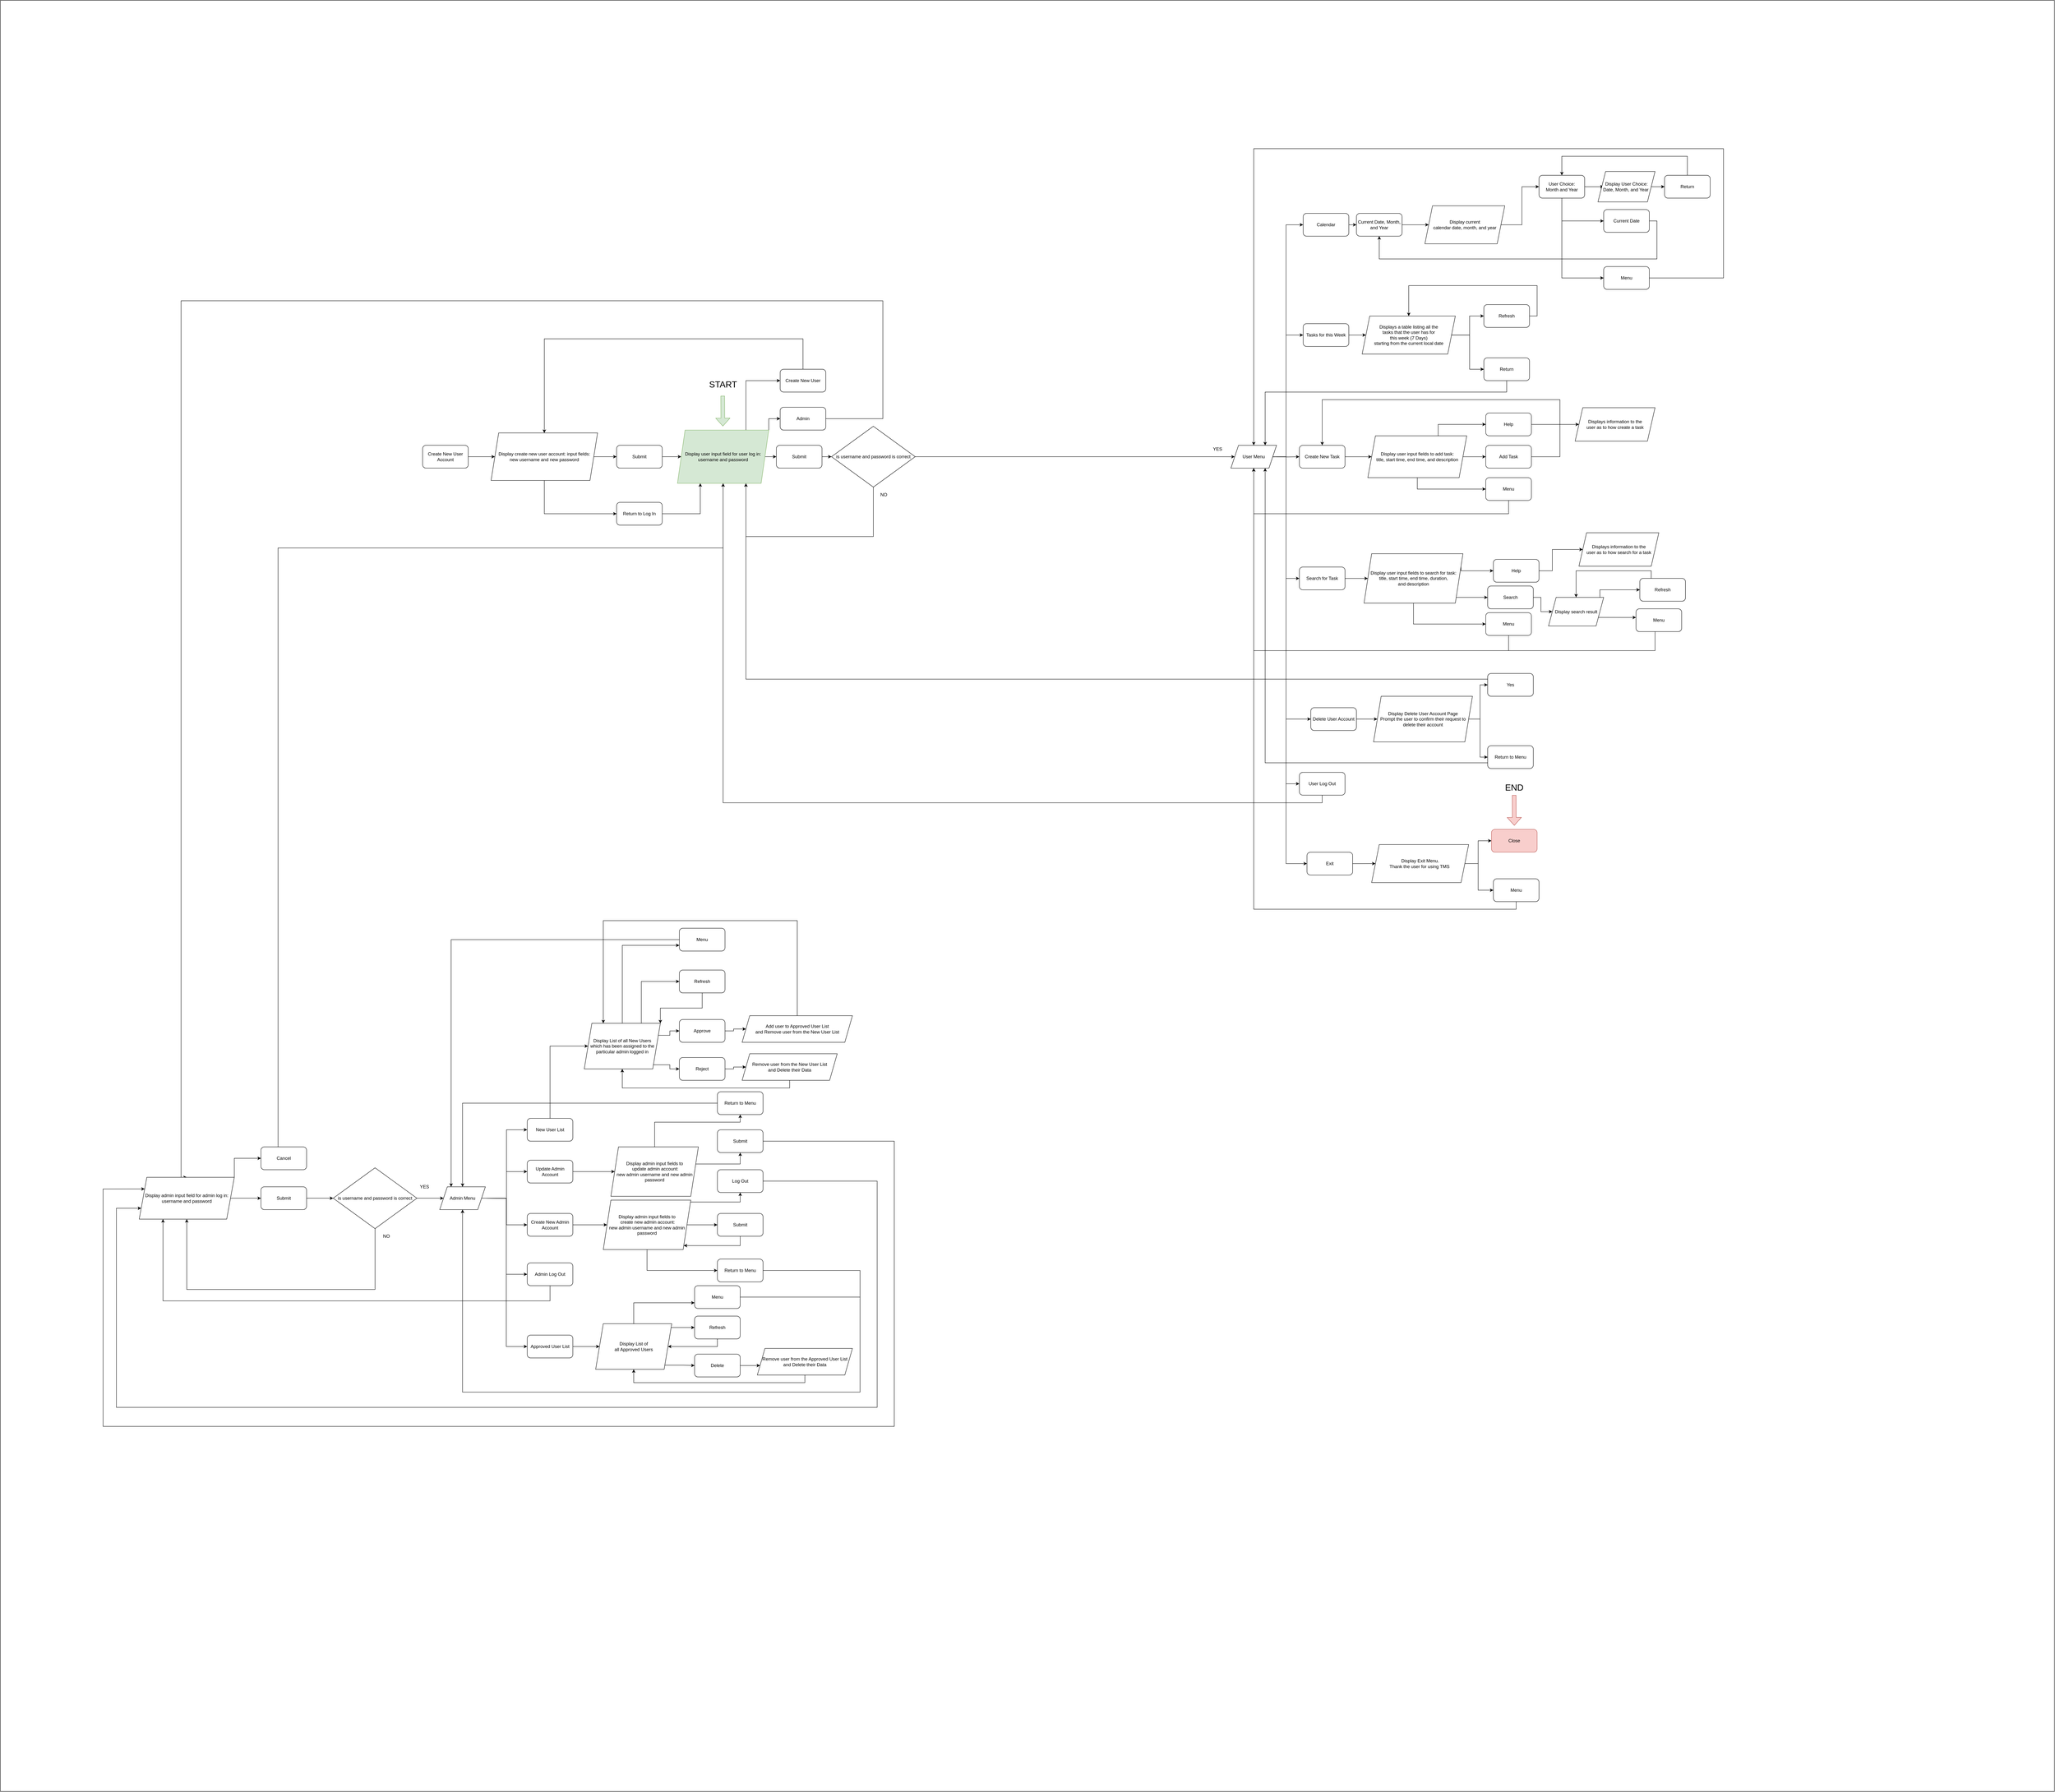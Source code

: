 <mxfile version="13.6.2" type="device"><diagram id="QsQGHVr_7G70lOO7QPI4" name="Page-1"><mxGraphModel dx="6592" dy="4938" grid="1" gridSize="10" guides="1" tooltips="1" connect="1" arrows="1" fold="1" page="1" pageScale="1" pageWidth="850" pageHeight="1100" background="none" math="0" shadow="0"><root><mxCell id="0"/><mxCell id="1" parent="0"/><mxCell id="2-L6vJno8rgSNrEPmIep-71" value="" style="rounded=0;whiteSpace=wrap;html=1;" vertex="1" parent="1"><mxGeometry x="110" y="150" width="5400" height="4710" as="geometry"/></mxCell><mxCell id="wiICCPQjhNL4BqlgVZfj-79" style="edgeStyle=orthogonalEdgeStyle;rounded=0;orthogonalLoop=1;jettySize=auto;html=1;exitX=1;exitY=0.5;exitDx=0;exitDy=0;entryX=0;entryY=0.5;entryDx=0;entryDy=0;" parent="1" source="wiICCPQjhNL4BqlgVZfj-1" target="wiICCPQjhNL4BqlgVZfj-78" edge="1"><mxGeometry relative="1" as="geometry"/></mxCell><mxCell id="wiICCPQjhNL4BqlgVZfj-1" value="Create New User Account" style="rounded=1;whiteSpace=wrap;html=1;" parent="1" vertex="1"><mxGeometry x="1220" y="1320" width="120" height="60" as="geometry"/></mxCell><mxCell id="wiICCPQjhNL4BqlgVZfj-155" style="edgeStyle=orthogonalEdgeStyle;rounded=0;orthogonalLoop=1;jettySize=auto;html=1;exitX=0.5;exitY=0;exitDx=0;exitDy=0;entryX=0;entryY=0.5;entryDx=0;entryDy=0;" parent="1" source="wiICCPQjhNL4BqlgVZfj-4" target="wiICCPQjhNL4BqlgVZfj-154" edge="1"><mxGeometry relative="1" as="geometry"><Array as="points"><mxPoint x="1555" y="2900"/></Array></mxGeometry></mxCell><mxCell id="wiICCPQjhNL4BqlgVZfj-4" value="New User List" style="rounded=1;whiteSpace=wrap;html=1;" parent="1" vertex="1"><mxGeometry x="1495" y="3090" width="120" height="60" as="geometry"/></mxCell><mxCell id="wiICCPQjhNL4BqlgVZfj-26" style="edgeStyle=orthogonalEdgeStyle;rounded=0;orthogonalLoop=1;jettySize=auto;html=1;exitX=1;exitY=0.5;exitDx=0;exitDy=0;entryX=0;entryY=0.5;entryDx=0;entryDy=0;" parent="1" target="wiICCPQjhNL4BqlgVZfj-11" edge="1"><mxGeometry relative="1" as="geometry"><Array as="points"><mxPoint x="3490" y="1350"/><mxPoint x="3490" y="740"/></Array><mxPoint x="3465" y="1350.07" as="sourcePoint"/></mxGeometry></mxCell><mxCell id="wiICCPQjhNL4BqlgVZfj-52" style="edgeStyle=orthogonalEdgeStyle;rounded=0;orthogonalLoop=1;jettySize=auto;html=1;exitX=1;exitY=0.5;exitDx=0;exitDy=0;entryX=0;entryY=0.5;entryDx=0;entryDy=0;" parent="1" target="wiICCPQjhNL4BqlgVZfj-12" edge="1"><mxGeometry relative="1" as="geometry"><mxPoint x="3465" y="1350.07" as="sourcePoint"/></mxGeometry></mxCell><mxCell id="wiICCPQjhNL4BqlgVZfj-53" style="edgeStyle=orthogonalEdgeStyle;rounded=0;orthogonalLoop=1;jettySize=auto;html=1;exitX=1;exitY=0.5;exitDx=0;exitDy=0;entryX=0;entryY=0.5;entryDx=0;entryDy=0;" parent="1" target="wiICCPQjhNL4BqlgVZfj-14" edge="1"><mxGeometry relative="1" as="geometry"><mxPoint x="3465" y="1350.07" as="sourcePoint"/><Array as="points"><mxPoint x="3490" y="1350"/><mxPoint x="3490" y="1670"/></Array></mxGeometry></mxCell><mxCell id="wiICCPQjhNL4BqlgVZfj-54" style="edgeStyle=orthogonalEdgeStyle;rounded=0;orthogonalLoop=1;jettySize=auto;html=1;exitX=1;exitY=0.5;exitDx=0;exitDy=0;entryX=0;entryY=0.5;entryDx=0;entryDy=0;" parent="1" source="XdbYCdes_MSzuVhUVRw3-1" target="wiICCPQjhNL4BqlgVZfj-15" edge="1"><mxGeometry relative="1" as="geometry"><mxPoint x="3465" y="1350.07" as="sourcePoint"/><Array as="points"><mxPoint x="3490" y="1350"/><mxPoint x="3490" y="2210"/></Array></mxGeometry></mxCell><mxCell id="wiICCPQjhNL4BqlgVZfj-32" value="" style="edgeStyle=orthogonalEdgeStyle;rounded=0;orthogonalLoop=1;jettySize=auto;html=1;" parent="1" source="wiICCPQjhNL4BqlgVZfj-11" target="wiICCPQjhNL4BqlgVZfj-24" edge="1"><mxGeometry relative="1" as="geometry"/></mxCell><mxCell id="wiICCPQjhNL4BqlgVZfj-11" value="Calendar" style="rounded=1;whiteSpace=wrap;html=1;" parent="1" vertex="1"><mxGeometry x="3535" y="710.07" width="120" height="60" as="geometry"/></mxCell><mxCell id="wiICCPQjhNL4BqlgVZfj-56" style="edgeStyle=orthogonalEdgeStyle;rounded=0;orthogonalLoop=1;jettySize=auto;html=1;exitX=1;exitY=0.5;exitDx=0;exitDy=0;entryX=0;entryY=0.5;entryDx=0;entryDy=0;" parent="1" source="wiICCPQjhNL4BqlgVZfj-12" target="wiICCPQjhNL4BqlgVZfj-55" edge="1"><mxGeometry relative="1" as="geometry"/></mxCell><mxCell id="wiICCPQjhNL4BqlgVZfj-12" value="Create New Task" style="rounded=1;whiteSpace=wrap;html=1;" parent="1" vertex="1"><mxGeometry x="3525" y="1320.07" width="120" height="60" as="geometry"/></mxCell><mxCell id="wiICCPQjhNL4BqlgVZfj-64" value="" style="edgeStyle=orthogonalEdgeStyle;rounded=0;orthogonalLoop=1;jettySize=auto;html=1;" parent="1" source="wiICCPQjhNL4BqlgVZfj-14" target="wiICCPQjhNL4BqlgVZfj-63" edge="1"><mxGeometry relative="1" as="geometry"/></mxCell><mxCell id="wiICCPQjhNL4BqlgVZfj-14" value="Search for Task" style="rounded=1;whiteSpace=wrap;html=1;" parent="1" vertex="1"><mxGeometry x="3525" y="1640.07" width="120" height="60" as="geometry"/></mxCell><mxCell id="wiICCPQjhNL4BqlgVZfj-30" style="edgeStyle=orthogonalEdgeStyle;rounded=0;orthogonalLoop=1;jettySize=auto;html=1;exitX=0.5;exitY=1;exitDx=0;exitDy=0;entryX=0.5;entryY=1;entryDx=0;entryDy=0;" parent="1" source="wiICCPQjhNL4BqlgVZfj-15" target="wiICCPQjhNL4BqlgVZfj-80" edge="1"><mxGeometry relative="1" as="geometry"/></mxCell><mxCell id="wiICCPQjhNL4BqlgVZfj-15" value="User Log Out" style="rounded=1;whiteSpace=wrap;html=1;" parent="1" vertex="1"><mxGeometry x="3525" y="2180.07" width="120" height="60" as="geometry"/></mxCell><mxCell id="wiICCPQjhNL4BqlgVZfj-47" value="" style="edgeStyle=orthogonalEdgeStyle;rounded=0;orthogonalLoop=1;jettySize=auto;html=1;" parent="1" source="wiICCPQjhNL4BqlgVZfj-24" target="wiICCPQjhNL4BqlgVZfj-46" edge="1"><mxGeometry relative="1" as="geometry"/></mxCell><mxCell id="wiICCPQjhNL4BqlgVZfj-24" value="Current Date, Month, and Year" style="rounded=1;whiteSpace=wrap;html=1;" parent="1" vertex="1"><mxGeometry x="3675" y="710.07" width="120" height="60" as="geometry"/></mxCell><mxCell id="wiICCPQjhNL4BqlgVZfj-34" value="" style="edgeStyle=orthogonalEdgeStyle;rounded=0;orthogonalLoop=1;jettySize=auto;html=1;" parent="1" source="wiICCPQjhNL4BqlgVZfj-31" edge="1"><mxGeometry relative="1" as="geometry"><mxPoint x="4325" y="640.02" as="targetPoint"/></mxGeometry></mxCell><mxCell id="wiICCPQjhNL4BqlgVZfj-36" style="edgeStyle=orthogonalEdgeStyle;rounded=0;orthogonalLoop=1;jettySize=auto;html=1;exitX=0.5;exitY=1;exitDx=0;exitDy=0;entryX=0;entryY=0.5;entryDx=0;entryDy=0;" parent="1" source="wiICCPQjhNL4BqlgVZfj-31" target="wiICCPQjhNL4BqlgVZfj-35" edge="1"><mxGeometry relative="1" as="geometry"/></mxCell><mxCell id="wiICCPQjhNL4BqlgVZfj-39" style="edgeStyle=orthogonalEdgeStyle;rounded=0;orthogonalLoop=1;jettySize=auto;html=1;exitX=0.5;exitY=1;exitDx=0;exitDy=0;entryX=0;entryY=0.5;entryDx=0;entryDy=0;" parent="1" source="wiICCPQjhNL4BqlgVZfj-31" target="wiICCPQjhNL4BqlgVZfj-37" edge="1"><mxGeometry relative="1" as="geometry"/></mxCell><mxCell id="wiICCPQjhNL4BqlgVZfj-31" value="User Choice:&lt;br&gt;Month and Year" style="rounded=1;whiteSpace=wrap;html=1;" parent="1" vertex="1"><mxGeometry x="4155" y="610.02" width="120" height="60" as="geometry"/></mxCell><mxCell id="wiICCPQjhNL4BqlgVZfj-45" style="edgeStyle=orthogonalEdgeStyle;rounded=0;orthogonalLoop=1;jettySize=auto;html=1;exitX=1;exitY=0.5;exitDx=0;exitDy=0;entryX=0.5;entryY=1;entryDx=0;entryDy=0;" parent="1" source="wiICCPQjhNL4BqlgVZfj-35" target="wiICCPQjhNL4BqlgVZfj-24" edge="1"><mxGeometry relative="1" as="geometry"><mxPoint x="4445" y="830.07" as="targetPoint"/><Array as="points"><mxPoint x="4465" y="730.07"/><mxPoint x="4465" y="830.07"/><mxPoint x="3735" y="830.07"/></Array></mxGeometry></mxCell><mxCell id="wiICCPQjhNL4BqlgVZfj-35" value="Current Date" style="rounded=1;whiteSpace=wrap;html=1;" parent="1" vertex="1"><mxGeometry x="4325" y="700.02" width="120" height="60" as="geometry"/></mxCell><mxCell id="wiICCPQjhNL4BqlgVZfj-38" style="edgeStyle=orthogonalEdgeStyle;rounded=0;orthogonalLoop=1;jettySize=auto;html=1;exitX=1;exitY=0.5;exitDx=0;exitDy=0;entryX=0.5;entryY=0;entryDx=0;entryDy=0;" parent="1" source="wiICCPQjhNL4BqlgVZfj-37" target="XdbYCdes_MSzuVhUVRw3-1" edge="1"><mxGeometry relative="1" as="geometry"><mxPoint x="3415" y="1010.07" as="targetPoint"/><Array as="points"><mxPoint x="4640" y="880"/><mxPoint x="4640" y="540"/><mxPoint x="3405" y="540"/></Array></mxGeometry></mxCell><mxCell id="wiICCPQjhNL4BqlgVZfj-37" value="Menu" style="rounded=1;whiteSpace=wrap;html=1;" parent="1" vertex="1"><mxGeometry x="4325" y="850.02" width="120" height="60" as="geometry"/></mxCell><mxCell id="wiICCPQjhNL4BqlgVZfj-43" style="edgeStyle=orthogonalEdgeStyle;rounded=0;orthogonalLoop=1;jettySize=auto;html=1;exitX=0.5;exitY=0;exitDx=0;exitDy=0;entryX=0.5;entryY=0;entryDx=0;entryDy=0;" parent="1" source="wiICCPQjhNL4BqlgVZfj-41" target="wiICCPQjhNL4BqlgVZfj-31" edge="1"><mxGeometry relative="1" as="geometry"><Array as="points"><mxPoint x="4545" y="560.02"/><mxPoint x="4215" y="560.02"/></Array></mxGeometry></mxCell><mxCell id="wiICCPQjhNL4BqlgVZfj-41" value="Return" style="rounded=1;whiteSpace=wrap;html=1;" parent="1" vertex="1"><mxGeometry x="4485" y="610.02" width="120" height="60" as="geometry"/></mxCell><mxCell id="wiICCPQjhNL4BqlgVZfj-48" style="edgeStyle=orthogonalEdgeStyle;rounded=0;orthogonalLoop=1;jettySize=auto;html=1;exitX=1;exitY=0.5;exitDx=0;exitDy=0;entryX=0;entryY=0.5;entryDx=0;entryDy=0;" parent="1" source="wiICCPQjhNL4BqlgVZfj-46" target="wiICCPQjhNL4BqlgVZfj-31" edge="1"><mxGeometry relative="1" as="geometry"/></mxCell><mxCell id="wiICCPQjhNL4BqlgVZfj-46" value="Display current &lt;br&gt;calendar date, month, and year" style="shape=parallelogram;perimeter=parallelogramPerimeter;whiteSpace=wrap;html=1;fixedSize=1;" parent="1" vertex="1"><mxGeometry x="3855" y="690.07" width="210" height="100" as="geometry"/></mxCell><mxCell id="wiICCPQjhNL4BqlgVZfj-51" value="" style="edgeStyle=orthogonalEdgeStyle;rounded=0;orthogonalLoop=1;jettySize=auto;html=1;" parent="1" source="wiICCPQjhNL4BqlgVZfj-49" target="wiICCPQjhNL4BqlgVZfj-41" edge="1"><mxGeometry relative="1" as="geometry"/></mxCell><mxCell id="wiICCPQjhNL4BqlgVZfj-49" value="&lt;span&gt;Display User Choice:&lt;/span&gt;&lt;br&gt;&lt;span&gt;Date, Month, and Year&amp;nbsp;&lt;/span&gt;" style="shape=parallelogram;perimeter=parallelogramPerimeter;whiteSpace=wrap;html=1;fixedSize=1;" parent="1" vertex="1"><mxGeometry x="4310" y="600.02" width="150" height="80" as="geometry"/></mxCell><mxCell id="wiICCPQjhNL4BqlgVZfj-58" style="edgeStyle=orthogonalEdgeStyle;rounded=0;orthogonalLoop=1;jettySize=auto;html=1;exitX=1;exitY=0.5;exitDx=0;exitDy=0;entryX=0;entryY=0.5;entryDx=0;entryDy=0;" parent="1" source="wiICCPQjhNL4BqlgVZfj-55" target="wiICCPQjhNL4BqlgVZfj-57" edge="1"><mxGeometry relative="1" as="geometry"/></mxCell><mxCell id="wiICCPQjhNL4BqlgVZfj-60" style="edgeStyle=orthogonalEdgeStyle;rounded=0;orthogonalLoop=1;jettySize=auto;html=1;exitX=0.5;exitY=1;exitDx=0;exitDy=0;entryX=0;entryY=0.5;entryDx=0;entryDy=0;" parent="1" source="wiICCPQjhNL4BqlgVZfj-55" target="wiICCPQjhNL4BqlgVZfj-59" edge="1"><mxGeometry relative="1" as="geometry"/></mxCell><mxCell id="2-L6vJno8rgSNrEPmIep-63" style="edgeStyle=orthogonalEdgeStyle;rounded=0;orthogonalLoop=1;jettySize=auto;html=1;exitX=1;exitY=0.25;exitDx=0;exitDy=0;" edge="1" parent="1" source="wiICCPQjhNL4BqlgVZfj-55" target="2-L6vJno8rgSNrEPmIep-61"><mxGeometry relative="1" as="geometry"><Array as="points"><mxPoint x="3890" y="1324"/><mxPoint x="3890" y="1265"/></Array></mxGeometry></mxCell><mxCell id="wiICCPQjhNL4BqlgVZfj-55" value="Display user input fields to add task:&lt;br&gt;title, start time, end time, and description" style="shape=parallelogram;perimeter=parallelogramPerimeter;whiteSpace=wrap;html=1;fixedSize=1;" parent="1" vertex="1"><mxGeometry x="3705" y="1295.07" width="260" height="110" as="geometry"/></mxCell><mxCell id="wiICCPQjhNL4BqlgVZfj-61" style="edgeStyle=orthogonalEdgeStyle;rounded=0;orthogonalLoop=1;jettySize=auto;html=1;exitX=1;exitY=0.5;exitDx=0;exitDy=0;entryX=0.5;entryY=0;entryDx=0;entryDy=0;" parent="1" source="wiICCPQjhNL4BqlgVZfj-57" target="wiICCPQjhNL4BqlgVZfj-12" edge="1"><mxGeometry relative="1" as="geometry"><mxPoint x="4065" y="1300.07" as="sourcePoint"/><mxPoint x="3575" y="1300.07" as="targetPoint"/><Array as="points"><mxPoint x="4210" y="1350"/><mxPoint x="4210" y="1200"/><mxPoint x="3585" y="1200"/></Array></mxGeometry></mxCell><mxCell id="wiICCPQjhNL4BqlgVZfj-57" value="Add Task" style="rounded=1;whiteSpace=wrap;html=1;" parent="1" vertex="1"><mxGeometry x="4015" y="1320.07" width="120" height="60" as="geometry"/></mxCell><mxCell id="wiICCPQjhNL4BqlgVZfj-62" style="edgeStyle=orthogonalEdgeStyle;rounded=0;orthogonalLoop=1;jettySize=auto;html=1;exitX=0.5;exitY=1;exitDx=0;exitDy=0;entryX=0.5;entryY=1;entryDx=0;entryDy=0;" parent="1" source="wiICCPQjhNL4BqlgVZfj-59" edge="1"><mxGeometry relative="1" as="geometry"><Array as="points"><mxPoint x="4075" y="1500"/><mxPoint x="3405" y="1500"/></Array><mxPoint x="3405" y="1380.07" as="targetPoint"/></mxGeometry></mxCell><mxCell id="wiICCPQjhNL4BqlgVZfj-59" value="Menu" style="rounded=1;whiteSpace=wrap;html=1;" parent="1" vertex="1"><mxGeometry x="4015" y="1405.07" width="120" height="60" as="geometry"/></mxCell><mxCell id="wiICCPQjhNL4BqlgVZfj-66" value="" style="edgeStyle=orthogonalEdgeStyle;rounded=0;orthogonalLoop=1;jettySize=auto;html=1;" parent="1" source="wiICCPQjhNL4BqlgVZfj-63" target="wiICCPQjhNL4BqlgVZfj-65" edge="1"><mxGeometry relative="1" as="geometry"><Array as="points"><mxPoint x="3960" y="1720"/><mxPoint x="3960" y="1720"/></Array></mxGeometry></mxCell><mxCell id="wiICCPQjhNL4BqlgVZfj-68" style="edgeStyle=orthogonalEdgeStyle;rounded=0;orthogonalLoop=1;jettySize=auto;html=1;exitX=0.5;exitY=1;exitDx=0;exitDy=0;entryX=0;entryY=0.5;entryDx=0;entryDy=0;" parent="1" source="wiICCPQjhNL4BqlgVZfj-63" target="wiICCPQjhNL4BqlgVZfj-67" edge="1"><mxGeometry relative="1" as="geometry"/></mxCell><mxCell id="2-L6vJno8rgSNrEPmIep-69" style="edgeStyle=orthogonalEdgeStyle;rounded=0;orthogonalLoop=1;jettySize=auto;html=1;exitX=1;exitY=0.25;exitDx=0;exitDy=0;entryX=0;entryY=0.5;entryDx=0;entryDy=0;" edge="1" parent="1" source="wiICCPQjhNL4BqlgVZfj-63" target="2-L6vJno8rgSNrEPmIep-62"><mxGeometry relative="1" as="geometry"><Array as="points"><mxPoint x="3950" y="1650"/></Array></mxGeometry></mxCell><mxCell id="wiICCPQjhNL4BqlgVZfj-63" value="Display user input fields to search for task:&lt;br&gt;title, start time, end time, duration, &lt;br&gt;and description" style="shape=parallelogram;perimeter=parallelogramPerimeter;whiteSpace=wrap;html=1;fixedSize=1;" parent="1" vertex="1"><mxGeometry x="3695" y="1605.07" width="260" height="130" as="geometry"/></mxCell><mxCell id="wiICCPQjhNL4BqlgVZfj-71" style="edgeStyle=orthogonalEdgeStyle;rounded=0;orthogonalLoop=1;jettySize=auto;html=1;exitX=1;exitY=0.5;exitDx=0;exitDy=0;entryX=0;entryY=0.5;entryDx=0;entryDy=0;" parent="1" source="wiICCPQjhNL4BqlgVZfj-65" target="wiICCPQjhNL4BqlgVZfj-70" edge="1"><mxGeometry relative="1" as="geometry"/></mxCell><mxCell id="wiICCPQjhNL4BqlgVZfj-65" value="Search" style="rounded=1;whiteSpace=wrap;html=1;" parent="1" vertex="1"><mxGeometry x="4020" y="1690.0" width="120" height="60" as="geometry"/></mxCell><mxCell id="wiICCPQjhNL4BqlgVZfj-69" style="edgeStyle=orthogonalEdgeStyle;rounded=0;orthogonalLoop=1;jettySize=auto;html=1;exitX=0.5;exitY=1;exitDx=0;exitDy=0;entryX=0.5;entryY=1;entryDx=0;entryDy=0;" parent="1" source="wiICCPQjhNL4BqlgVZfj-67" edge="1"><mxGeometry relative="1" as="geometry"><Array as="points"><mxPoint x="4075" y="1860"/><mxPoint x="3405" y="1860"/></Array><mxPoint x="3405" y="1380.07" as="targetPoint"/></mxGeometry></mxCell><mxCell id="wiICCPQjhNL4BqlgVZfj-67" value="Menu" style="rounded=1;whiteSpace=wrap;html=1;" parent="1" vertex="1"><mxGeometry x="4015" y="1760.07" width="120" height="60" as="geometry"/></mxCell><mxCell id="wiICCPQjhNL4BqlgVZfj-75" style="edgeStyle=orthogonalEdgeStyle;rounded=0;orthogonalLoop=1;jettySize=auto;html=1;exitX=1;exitY=0.5;exitDx=0;exitDy=0;entryX=0;entryY=0.5;entryDx=0;entryDy=0;" parent="1" source="wiICCPQjhNL4BqlgVZfj-70" target="wiICCPQjhNL4BqlgVZfj-72" edge="1"><mxGeometry relative="1" as="geometry"><Array as="points"><mxPoint x="4315" y="1700"/></Array></mxGeometry></mxCell><mxCell id="2-L6vJno8rgSNrEPmIep-70" style="edgeStyle=orthogonalEdgeStyle;rounded=0;orthogonalLoop=1;jettySize=auto;html=1;exitX=1;exitY=0.75;exitDx=0;exitDy=0;" edge="1" parent="1" source="wiICCPQjhNL4BqlgVZfj-70" target="wiICCPQjhNL4BqlgVZfj-73"><mxGeometry relative="1" as="geometry"><Array as="points"><mxPoint x="4380" y="1773"/><mxPoint x="4380" y="1773"/></Array></mxGeometry></mxCell><mxCell id="wiICCPQjhNL4BqlgVZfj-70" value="Display search result" style="shape=parallelogram;perimeter=parallelogramPerimeter;whiteSpace=wrap;html=1;fixedSize=1;" parent="1" vertex="1"><mxGeometry x="4180" y="1720" width="145" height="75.07" as="geometry"/></mxCell><mxCell id="wiICCPQjhNL4BqlgVZfj-77" style="edgeStyle=orthogonalEdgeStyle;rounded=0;orthogonalLoop=1;jettySize=auto;html=1;exitX=0.5;exitY=0;exitDx=0;exitDy=0;entryX=0.5;entryY=0;entryDx=0;entryDy=0;" parent="1" source="wiICCPQjhNL4BqlgVZfj-72" target="wiICCPQjhNL4BqlgVZfj-70" edge="1"><mxGeometry relative="1" as="geometry"><Array as="points"><mxPoint x="4450" y="1670"/><mxPoint x="4450" y="1650"/><mxPoint x="4253" y="1650"/></Array></mxGeometry></mxCell><mxCell id="wiICCPQjhNL4BqlgVZfj-72" value="Refresh" style="rounded=1;whiteSpace=wrap;html=1;" parent="1" vertex="1"><mxGeometry x="4420" y="1670.0" width="120" height="60" as="geometry"/></mxCell><mxCell id="wiICCPQjhNL4BqlgVZfj-74" style="edgeStyle=orthogonalEdgeStyle;rounded=0;orthogonalLoop=1;jettySize=auto;html=1;exitX=0.5;exitY=1;exitDx=0;exitDy=0;entryX=0.5;entryY=1;entryDx=0;entryDy=0;" parent="1" source="wiICCPQjhNL4BqlgVZfj-73" edge="1"><mxGeometry relative="1" as="geometry"><Array as="points"><mxPoint x="4460" y="1860"/><mxPoint x="3405" y="1860"/></Array><mxPoint x="3405" y="1380.07" as="targetPoint"/></mxGeometry></mxCell><mxCell id="wiICCPQjhNL4BqlgVZfj-73" value="Menu" style="rounded=1;whiteSpace=wrap;html=1;" parent="1" vertex="1"><mxGeometry x="4410" y="1750" width="120" height="60" as="geometry"/></mxCell><mxCell id="wiICCPQjhNL4BqlgVZfj-96" style="edgeStyle=orthogonalEdgeStyle;rounded=0;orthogonalLoop=1;jettySize=auto;html=1;exitX=1;exitY=0.5;exitDx=0;exitDy=0;entryX=0;entryY=0.5;entryDx=0;entryDy=0;" parent="1" source="wiICCPQjhNL4BqlgVZfj-78" target="wiICCPQjhNL4BqlgVZfj-95" edge="1"><mxGeometry relative="1" as="geometry"/></mxCell><mxCell id="wiICCPQjhNL4BqlgVZfj-98" style="edgeStyle=orthogonalEdgeStyle;rounded=0;orthogonalLoop=1;jettySize=auto;html=1;exitX=0.5;exitY=1;exitDx=0;exitDy=0;entryX=0;entryY=0.5;entryDx=0;entryDy=0;" parent="1" source="wiICCPQjhNL4BqlgVZfj-78" target="wiICCPQjhNL4BqlgVZfj-94" edge="1"><mxGeometry relative="1" as="geometry"/></mxCell><mxCell id="wiICCPQjhNL4BqlgVZfj-78" value="Display create new user account: input fields:&lt;br&gt;new username and new password" style="shape=parallelogram;perimeter=parallelogramPerimeter;whiteSpace=wrap;html=1;fixedSize=1;" parent="1" vertex="1"><mxGeometry x="1400" y="1287.5" width="280" height="125" as="geometry"/></mxCell><mxCell id="wiICCPQjhNL4BqlgVZfj-85" style="edgeStyle=orthogonalEdgeStyle;rounded=0;orthogonalLoop=1;jettySize=auto;html=1;exitX=1;exitY=0.5;exitDx=0;exitDy=0;entryX=0;entryY=0.5;entryDx=0;entryDy=0;" parent="1" source="wiICCPQjhNL4BqlgVZfj-80" target="wiICCPQjhNL4BqlgVZfj-83" edge="1"><mxGeometry relative="1" as="geometry"/></mxCell><mxCell id="wiICCPQjhNL4BqlgVZfj-111" style="edgeStyle=orthogonalEdgeStyle;rounded=0;orthogonalLoop=1;jettySize=auto;html=1;exitX=0.75;exitY=0;exitDx=0;exitDy=0;entryX=0;entryY=0.5;entryDx=0;entryDy=0;" parent="1" source="wiICCPQjhNL4BqlgVZfj-80" target="wiICCPQjhNL4BqlgVZfj-108" edge="1"><mxGeometry relative="1" as="geometry"/></mxCell><mxCell id="wiICCPQjhNL4BqlgVZfj-116" style="edgeStyle=orthogonalEdgeStyle;rounded=0;orthogonalLoop=1;jettySize=auto;html=1;exitX=1;exitY=0;exitDx=0;exitDy=0;entryX=0;entryY=0.5;entryDx=0;entryDy=0;" parent="1" source="wiICCPQjhNL4BqlgVZfj-80" target="wiICCPQjhNL4BqlgVZfj-112" edge="1"><mxGeometry relative="1" as="geometry"/></mxCell><mxCell id="wiICCPQjhNL4BqlgVZfj-80" value="Display user input field for user log in:&lt;br&gt;username and password" style="shape=parallelogram;perimeter=parallelogramPerimeter;whiteSpace=wrap;html=1;fixedSize=1;fillColor=#d5e8d4;strokeColor=#82b366;" parent="1" vertex="1"><mxGeometry x="1890" y="1280" width="240" height="140" as="geometry"/></mxCell><mxCell id="wiICCPQjhNL4BqlgVZfj-86" style="edgeStyle=orthogonalEdgeStyle;rounded=0;orthogonalLoop=1;jettySize=auto;html=1;exitX=1;exitY=0.5;exitDx=0;exitDy=0;entryX=0;entryY=0.5;entryDx=0;entryDy=0;" parent="1" source="wiICCPQjhNL4BqlgVZfj-83" target="wiICCPQjhNL4BqlgVZfj-84" edge="1"><mxGeometry relative="1" as="geometry"/></mxCell><mxCell id="wiICCPQjhNL4BqlgVZfj-83" value="Submit" style="rounded=1;whiteSpace=wrap;html=1;" parent="1" vertex="1"><mxGeometry x="2150" y="1320" width="120" height="60" as="geometry"/></mxCell><mxCell id="wiICCPQjhNL4BqlgVZfj-89" style="edgeStyle=orthogonalEdgeStyle;rounded=0;orthogonalLoop=1;jettySize=auto;html=1;exitX=0.5;exitY=1;exitDx=0;exitDy=0;entryX=0.75;entryY=1;entryDx=0;entryDy=0;" parent="1" source="wiICCPQjhNL4BqlgVZfj-84" target="wiICCPQjhNL4BqlgVZfj-80" edge="1"><mxGeometry relative="1" as="geometry"><Array as="points"><mxPoint x="2405" y="1560"/><mxPoint x="2070" y="1560"/></Array></mxGeometry></mxCell><mxCell id="bGIud79COr94BuodKK94-12" style="edgeStyle=orthogonalEdgeStyle;rounded=0;orthogonalLoop=1;jettySize=auto;html=1;exitX=1;exitY=0.5;exitDx=0;exitDy=0;entryX=0;entryY=0.5;entryDx=0;entryDy=0;strokeColor=#000000;" parent="1" source="wiICCPQjhNL4BqlgVZfj-84" target="XdbYCdes_MSzuVhUVRw3-1" edge="1"><mxGeometry relative="1" as="geometry"/></mxCell><mxCell id="wiICCPQjhNL4BqlgVZfj-84" value="is username and password is correct" style="rhombus;whiteSpace=wrap;html=1;" parent="1" vertex="1"><mxGeometry x="2295" y="1270" width="220" height="160" as="geometry"/></mxCell><mxCell id="wiICCPQjhNL4BqlgVZfj-88" value="YES" style="text;html=1;strokeColor=none;fillColor=none;align=center;verticalAlign=middle;whiteSpace=wrap;rounded=0;" parent="1" vertex="1"><mxGeometry x="3290" y="1320.07" width="40" height="20" as="geometry"/></mxCell><mxCell id="wiICCPQjhNL4BqlgVZfj-92" value="NO" style="text;html=1;strokeColor=none;fillColor=none;align=center;verticalAlign=middle;whiteSpace=wrap;rounded=0;" parent="1" vertex="1"><mxGeometry x="2400" y="1430" width="65" height="40" as="geometry"/></mxCell><mxCell id="wiICCPQjhNL4BqlgVZfj-99" style="edgeStyle=orthogonalEdgeStyle;rounded=0;orthogonalLoop=1;jettySize=auto;html=1;exitX=1;exitY=0.5;exitDx=0;exitDy=0;entryX=0.25;entryY=1;entryDx=0;entryDy=0;" parent="1" source="wiICCPQjhNL4BqlgVZfj-94" target="wiICCPQjhNL4BqlgVZfj-80" edge="1"><mxGeometry relative="1" as="geometry"/></mxCell><mxCell id="wiICCPQjhNL4BqlgVZfj-94" value="Return to Log In" style="rounded=1;whiteSpace=wrap;html=1;" parent="1" vertex="1"><mxGeometry x="1730" y="1470" width="120" height="60" as="geometry"/></mxCell><mxCell id="wiICCPQjhNL4BqlgVZfj-97" style="edgeStyle=orthogonalEdgeStyle;rounded=0;orthogonalLoop=1;jettySize=auto;html=1;exitX=1;exitY=0.5;exitDx=0;exitDy=0;entryX=0;entryY=0.5;entryDx=0;entryDy=0;" parent="1" source="wiICCPQjhNL4BqlgVZfj-95" target="wiICCPQjhNL4BqlgVZfj-80" edge="1"><mxGeometry relative="1" as="geometry"/></mxCell><mxCell id="wiICCPQjhNL4BqlgVZfj-95" value="Submit" style="rounded=1;whiteSpace=wrap;html=1;" parent="1" vertex="1"><mxGeometry x="1730" y="1320" width="120" height="60" as="geometry"/></mxCell><mxCell id="wiICCPQjhNL4BqlgVZfj-104" style="edgeStyle=orthogonalEdgeStyle;rounded=0;orthogonalLoop=1;jettySize=auto;html=1;exitX=1;exitY=0.5;exitDx=0;exitDy=0;entryX=0;entryY=0.5;entryDx=0;entryDy=0;" parent="1" target="wiICCPQjhNL4BqlgVZfj-4" edge="1"><mxGeometry relative="1" as="geometry"><mxPoint x="1385" y="3300" as="sourcePoint"/></mxGeometry></mxCell><mxCell id="wiICCPQjhNL4BqlgVZfj-105" style="edgeStyle=orthogonalEdgeStyle;rounded=0;orthogonalLoop=1;jettySize=auto;html=1;exitX=1;exitY=0.5;exitDx=0;exitDy=0;entryX=0;entryY=0.5;entryDx=0;entryDy=0;" parent="1" target="wiICCPQjhNL4BqlgVZfj-103" edge="1"><mxGeometry relative="1" as="geometry"><mxPoint x="1385" y="3300" as="sourcePoint"/></mxGeometry></mxCell><mxCell id="wiICCPQjhNL4BqlgVZfj-106" style="edgeStyle=orthogonalEdgeStyle;rounded=0;orthogonalLoop=1;jettySize=auto;html=1;exitX=1;exitY=0.5;exitDx=0;exitDy=0;entryX=0;entryY=0.5;entryDx=0;entryDy=0;" parent="1" target="wiICCPQjhNL4BqlgVZfj-102" edge="1"><mxGeometry relative="1" as="geometry"><mxPoint x="1385" y="3300" as="sourcePoint"/></mxGeometry></mxCell><mxCell id="wiICCPQjhNL4BqlgVZfj-107" style="edgeStyle=orthogonalEdgeStyle;rounded=0;orthogonalLoop=1;jettySize=auto;html=1;exitX=1;exitY=0.5;exitDx=0;exitDy=0;entryX=0;entryY=0.5;entryDx=0;entryDy=0;" parent="1" source="XdbYCdes_MSzuVhUVRw3-2" target="wiICCPQjhNL4BqlgVZfj-101" edge="1"><mxGeometry relative="1" as="geometry"><mxPoint x="1385" y="3300" as="sourcePoint"/></mxGeometry></mxCell><mxCell id="wiICCPQjhNL4BqlgVZfj-135" style="edgeStyle=orthogonalEdgeStyle;rounded=0;orthogonalLoop=1;jettySize=auto;html=1;exitX=0.5;exitY=1;exitDx=0;exitDy=0;entryX=0.25;entryY=1;entryDx=0;entryDy=0;" parent="1" source="wiICCPQjhNL4BqlgVZfj-101" target="wiICCPQjhNL4BqlgVZfj-122" edge="1"><mxGeometry relative="1" as="geometry"><Array as="points"><mxPoint x="1555" y="3570"/><mxPoint x="538" y="3570"/></Array></mxGeometry></mxCell><mxCell id="wiICCPQjhNL4BqlgVZfj-101" value="Admin Log Out" style="rounded=1;whiteSpace=wrap;html=1;" parent="1" vertex="1"><mxGeometry x="1495" y="3470" width="120" height="60" as="geometry"/></mxCell><mxCell id="wiICCPQjhNL4BqlgVZfj-121" value="" style="edgeStyle=orthogonalEdgeStyle;rounded=0;orthogonalLoop=1;jettySize=auto;html=1;" parent="1" source="wiICCPQjhNL4BqlgVZfj-102" target="wiICCPQjhNL4BqlgVZfj-120" edge="1"><mxGeometry relative="1" as="geometry"/></mxCell><mxCell id="wiICCPQjhNL4BqlgVZfj-102" value="Create New Admin Account" style="rounded=1;whiteSpace=wrap;html=1;" parent="1" vertex="1"><mxGeometry x="1495" y="3340" width="120" height="60" as="geometry"/></mxCell><mxCell id="wiICCPQjhNL4BqlgVZfj-119" value="" style="edgeStyle=orthogonalEdgeStyle;rounded=0;orthogonalLoop=1;jettySize=auto;html=1;" parent="1" source="wiICCPQjhNL4BqlgVZfj-103" target="wiICCPQjhNL4BqlgVZfj-118" edge="1"><mxGeometry relative="1" as="geometry"/></mxCell><mxCell id="wiICCPQjhNL4BqlgVZfj-103" value="Update Admin Account" style="rounded=1;whiteSpace=wrap;html=1;" parent="1" vertex="1"><mxGeometry x="1495" y="3200" width="120" height="60" as="geometry"/></mxCell><mxCell id="wiICCPQjhNL4BqlgVZfj-109" style="edgeStyle=orthogonalEdgeStyle;rounded=0;orthogonalLoop=1;jettySize=auto;html=1;exitX=0.5;exitY=0;exitDx=0;exitDy=0;entryX=0.5;entryY=0;entryDx=0;entryDy=0;" parent="1" source="wiICCPQjhNL4BqlgVZfj-108" target="wiICCPQjhNL4BqlgVZfj-78" edge="1"><mxGeometry relative="1" as="geometry"><Array as="points"><mxPoint x="2220" y="1040"/><mxPoint x="1540" y="1040"/></Array></mxGeometry></mxCell><mxCell id="wiICCPQjhNL4BqlgVZfj-108" value="Create New User" style="rounded=1;whiteSpace=wrap;html=1;" parent="1" vertex="1"><mxGeometry x="2160" y="1120" width="120" height="60" as="geometry"/></mxCell><mxCell id="wiICCPQjhNL4BqlgVZfj-132" style="edgeStyle=orthogonalEdgeStyle;rounded=0;orthogonalLoop=1;jettySize=auto;html=1;exitX=1;exitY=0.5;exitDx=0;exitDy=0;entryX=0.5;entryY=0;entryDx=0;entryDy=0;" parent="1" source="wiICCPQjhNL4BqlgVZfj-112" target="wiICCPQjhNL4BqlgVZfj-122" edge="1"><mxGeometry relative="1" as="geometry"><mxPoint x="910" y="660" as="targetPoint"/><Array as="points"><mxPoint x="2430" y="1250"/><mxPoint x="2430" y="940"/><mxPoint x="585" y="940"/></Array></mxGeometry></mxCell><mxCell id="wiICCPQjhNL4BqlgVZfj-112" value="Admin" style="rounded=1;whiteSpace=wrap;html=1;" parent="1" vertex="1"><mxGeometry x="2160" y="1220" width="120" height="60" as="geometry"/></mxCell><mxCell id="wiICCPQjhNL4BqlgVZfj-151" style="edgeStyle=orthogonalEdgeStyle;rounded=0;orthogonalLoop=1;jettySize=auto;html=1;exitX=1;exitY=0.5;exitDx=0;exitDy=0;entryX=0.5;entryY=1;entryDx=0;entryDy=0;" parent="1" source="wiICCPQjhNL4BqlgVZfj-118" target="wiICCPQjhNL4BqlgVZfj-147" edge="1"><mxGeometry relative="1" as="geometry"><Array as="points"><mxPoint x="1935" y="3210"/><mxPoint x="2055" y="3210"/></Array></mxGeometry></mxCell><mxCell id="wiICCPQjhNL4BqlgVZfj-152" style="edgeStyle=orthogonalEdgeStyle;rounded=0;orthogonalLoop=1;jettySize=auto;html=1;exitX=0.5;exitY=0;exitDx=0;exitDy=0;" parent="1" source="wiICCPQjhNL4BqlgVZfj-118" target="wiICCPQjhNL4BqlgVZfj-148" edge="1"><mxGeometry relative="1" as="geometry"><Array as="points"><mxPoint x="1830" y="3100"/><mxPoint x="2055" y="3100"/></Array></mxGeometry></mxCell><mxCell id="wiICCPQjhNL4BqlgVZfj-118" value="Display admin input fields to&lt;br&gt;&amp;nbsp;update admin account:&lt;br&gt;new admin username and new admin password" style="shape=parallelogram;perimeter=parallelogramPerimeter;whiteSpace=wrap;html=1;fixedSize=1;" parent="1" vertex="1"><mxGeometry x="1715" y="3165" width="230" height="130" as="geometry"/></mxCell><mxCell id="wiICCPQjhNL4BqlgVZfj-139" style="edgeStyle=orthogonalEdgeStyle;rounded=0;orthogonalLoop=1;jettySize=auto;html=1;exitX=1;exitY=0.5;exitDx=0;exitDy=0;entryX=0;entryY=0.5;entryDx=0;entryDy=0;" parent="1" source="wiICCPQjhNL4BqlgVZfj-120" target="wiICCPQjhNL4BqlgVZfj-136" edge="1"><mxGeometry relative="1" as="geometry"/></mxCell><mxCell id="wiICCPQjhNL4BqlgVZfj-140" style="edgeStyle=orthogonalEdgeStyle;rounded=0;orthogonalLoop=1;jettySize=auto;html=1;exitX=0.5;exitY=1;exitDx=0;exitDy=0;entryX=0;entryY=0.5;entryDx=0;entryDy=0;" parent="1" source="wiICCPQjhNL4BqlgVZfj-120" target="wiICCPQjhNL4BqlgVZfj-137" edge="1"><mxGeometry relative="1" as="geometry"><Array as="points"><mxPoint x="1810" y="3490"/></Array></mxGeometry></mxCell><mxCell id="wiICCPQjhNL4BqlgVZfj-144" style="edgeStyle=orthogonalEdgeStyle;rounded=0;orthogonalLoop=1;jettySize=auto;html=1;exitX=1;exitY=0.25;exitDx=0;exitDy=0;entryX=0.5;entryY=1;entryDx=0;entryDy=0;" parent="1" source="wiICCPQjhNL4BqlgVZfj-120" target="wiICCPQjhNL4BqlgVZfj-138" edge="1"><mxGeometry relative="1" as="geometry"><Array as="points"><mxPoint x="1920" y="3310"/><mxPoint x="2055" y="3310"/></Array></mxGeometry></mxCell><mxCell id="wiICCPQjhNL4BqlgVZfj-120" value="Display admin input fields to&lt;br&gt;&amp;nbsp;create new admin account:&lt;br&gt;new admin username and new admin password" style="shape=parallelogram;perimeter=parallelogramPerimeter;whiteSpace=wrap;html=1;fixedSize=1;" parent="1" vertex="1"><mxGeometry x="1695" y="3305" width="230" height="130" as="geometry"/></mxCell><mxCell id="wiICCPQjhNL4BqlgVZfj-130" value="" style="edgeStyle=orthogonalEdgeStyle;rounded=0;orthogonalLoop=1;jettySize=auto;html=1;" parent="1" source="wiICCPQjhNL4BqlgVZfj-122" target="wiICCPQjhNL4BqlgVZfj-123" edge="1"><mxGeometry relative="1" as="geometry"/></mxCell><mxCell id="wiICCPQjhNL4BqlgVZfj-133" style="edgeStyle=orthogonalEdgeStyle;rounded=0;orthogonalLoop=1;jettySize=auto;html=1;exitX=1;exitY=0;exitDx=0;exitDy=0;entryX=0;entryY=0.5;entryDx=0;entryDy=0;" parent="1" source="wiICCPQjhNL4BqlgVZfj-122" target="wiICCPQjhNL4BqlgVZfj-131" edge="1"><mxGeometry relative="1" as="geometry"/></mxCell><mxCell id="wiICCPQjhNL4BqlgVZfj-122" value="&lt;span&gt;Display admin input field for admin log in:&lt;/span&gt;&lt;br&gt;&lt;span&gt;username and password&lt;/span&gt;" style="shape=parallelogram;perimeter=parallelogramPerimeter;whiteSpace=wrap;html=1;fixedSize=1;" parent="1" vertex="1"><mxGeometry x="475" y="3245" width="250" height="110" as="geometry"/></mxCell><mxCell id="wiICCPQjhNL4BqlgVZfj-125" style="edgeStyle=orthogonalEdgeStyle;rounded=0;orthogonalLoop=1;jettySize=auto;html=1;exitX=1;exitY=0.5;exitDx=0;exitDy=0;entryX=0;entryY=0.5;entryDx=0;entryDy=0;" parent="1" source="wiICCPQjhNL4BqlgVZfj-123" target="wiICCPQjhNL4BqlgVZfj-124" edge="1"><mxGeometry relative="1" as="geometry"/></mxCell><mxCell id="wiICCPQjhNL4BqlgVZfj-123" value="Submit" style="rounded=1;whiteSpace=wrap;html=1;" parent="1" vertex="1"><mxGeometry x="795" y="3270" width="120" height="60" as="geometry"/></mxCell><mxCell id="wiICCPQjhNL4BqlgVZfj-126" value="" style="edgeStyle=orthogonalEdgeStyle;rounded=0;orthogonalLoop=1;jettySize=auto;html=1;entryX=0;entryY=0.5;entryDx=0;entryDy=0;" parent="1" source="wiICCPQjhNL4BqlgVZfj-124" target="XdbYCdes_MSzuVhUVRw3-2" edge="1"><mxGeometry relative="1" as="geometry"><mxPoint x="1265" y="3300" as="targetPoint"/></mxGeometry></mxCell><mxCell id="wiICCPQjhNL4BqlgVZfj-127" style="edgeStyle=orthogonalEdgeStyle;rounded=0;orthogonalLoop=1;jettySize=auto;html=1;exitX=0.5;exitY=1;exitDx=0;exitDy=0;entryX=0.5;entryY=1;entryDx=0;entryDy=0;" parent="1" source="wiICCPQjhNL4BqlgVZfj-124" target="wiICCPQjhNL4BqlgVZfj-122" edge="1"><mxGeometry relative="1" as="geometry"><Array as="points"><mxPoint x="1095" y="3540"/><mxPoint x="600" y="3540"/></Array></mxGeometry></mxCell><mxCell id="wiICCPQjhNL4BqlgVZfj-124" value="is username and password is correct" style="rhombus;whiteSpace=wrap;html=1;" parent="1" vertex="1"><mxGeometry x="985" y="3220" width="220" height="160" as="geometry"/></mxCell><mxCell id="wiICCPQjhNL4BqlgVZfj-128" value="YES" style="text;html=1;strokeColor=none;fillColor=none;align=center;verticalAlign=middle;whiteSpace=wrap;rounded=0;" parent="1" vertex="1"><mxGeometry x="1205" y="3260" width="40" height="20" as="geometry"/></mxCell><mxCell id="wiICCPQjhNL4BqlgVZfj-129" value="NO" style="text;html=1;strokeColor=none;fillColor=none;align=center;verticalAlign=middle;whiteSpace=wrap;rounded=0;" parent="1" vertex="1"><mxGeometry x="1105" y="3390" width="40" height="20" as="geometry"/></mxCell><mxCell id="wiICCPQjhNL4BqlgVZfj-134" style="edgeStyle=orthogonalEdgeStyle;rounded=0;orthogonalLoop=1;jettySize=auto;html=1;exitX=0.5;exitY=0;exitDx=0;exitDy=0;entryX=0.5;entryY=1;entryDx=0;entryDy=0;" parent="1" source="wiICCPQjhNL4BqlgVZfj-131" target="wiICCPQjhNL4BqlgVZfj-80" edge="1"><mxGeometry relative="1" as="geometry"><Array as="points"><mxPoint x="840" y="1590"/><mxPoint x="2010" y="1590"/></Array></mxGeometry></mxCell><mxCell id="wiICCPQjhNL4BqlgVZfj-131" value="Cancel" style="rounded=1;whiteSpace=wrap;html=1;" parent="1" vertex="1"><mxGeometry x="795" y="3165" width="120" height="60" as="geometry"/></mxCell><mxCell id="wiICCPQjhNL4BqlgVZfj-146" style="edgeStyle=orthogonalEdgeStyle;rounded=0;orthogonalLoop=1;jettySize=auto;html=1;exitX=0.5;exitY=1;exitDx=0;exitDy=0;entryX=1;entryY=1;entryDx=0;entryDy=0;" parent="1" source="wiICCPQjhNL4BqlgVZfj-136" target="wiICCPQjhNL4BqlgVZfj-120" edge="1"><mxGeometry relative="1" as="geometry"/></mxCell><mxCell id="wiICCPQjhNL4BqlgVZfj-136" value="Submit" style="rounded=1;whiteSpace=wrap;html=1;" parent="1" vertex="1"><mxGeometry x="1995" y="3340" width="120" height="60" as="geometry"/></mxCell><mxCell id="wiICCPQjhNL4BqlgVZfj-141" style="edgeStyle=orthogonalEdgeStyle;rounded=0;orthogonalLoop=1;jettySize=auto;html=1;exitX=1;exitY=0.5;exitDx=0;exitDy=0;entryX=0.5;entryY=1;entryDx=0;entryDy=0;" parent="1" source="wiICCPQjhNL4BqlgVZfj-137" target="XdbYCdes_MSzuVhUVRw3-2" edge="1"><mxGeometry relative="1" as="geometry"><Array as="points"><mxPoint x="2370" y="3490"/><mxPoint x="2370" y="3810"/><mxPoint x="1325" y="3810"/></Array><mxPoint x="1325" y="3330" as="targetPoint"/></mxGeometry></mxCell><mxCell id="wiICCPQjhNL4BqlgVZfj-137" value="Return to Menu" style="rounded=1;whiteSpace=wrap;html=1;" parent="1" vertex="1"><mxGeometry x="1995" y="3460" width="120" height="60" as="geometry"/></mxCell><mxCell id="wiICCPQjhNL4BqlgVZfj-143" style="edgeStyle=orthogonalEdgeStyle;rounded=0;orthogonalLoop=1;jettySize=auto;html=1;exitX=1;exitY=0.5;exitDx=0;exitDy=0;entryX=0;entryY=0.75;entryDx=0;entryDy=0;" parent="1" source="wiICCPQjhNL4BqlgVZfj-138" target="wiICCPQjhNL4BqlgVZfj-122" edge="1"><mxGeometry relative="1" as="geometry"><mxPoint x="2395" y="4620" as="targetPoint"/><Array as="points"><mxPoint x="2415" y="3255"/><mxPoint x="2415" y="3850"/><mxPoint x="415" y="3850"/><mxPoint x="415" y="3326"/></Array></mxGeometry></mxCell><mxCell id="wiICCPQjhNL4BqlgVZfj-138" value="Log Out" style="rounded=1;whiteSpace=wrap;html=1;" parent="1" vertex="1"><mxGeometry x="1995" y="3225" width="120" height="60" as="geometry"/></mxCell><mxCell id="wiICCPQjhNL4BqlgVZfj-150" style="edgeStyle=orthogonalEdgeStyle;rounded=0;orthogonalLoop=1;jettySize=auto;html=1;exitX=1;exitY=0.5;exitDx=0;exitDy=0;entryX=0;entryY=0.25;entryDx=0;entryDy=0;" parent="1" source="wiICCPQjhNL4BqlgVZfj-147" target="wiICCPQjhNL4BqlgVZfj-122" edge="1"><mxGeometry relative="1" as="geometry"><mxPoint x="295" y="3290" as="targetPoint"/><Array as="points"><mxPoint x="2460" y="3150"/><mxPoint x="2460" y="3900"/><mxPoint x="380" y="3900"/><mxPoint x="380" y="3276"/></Array></mxGeometry></mxCell><mxCell id="wiICCPQjhNL4BqlgVZfj-147" value="Submit" style="rounded=1;whiteSpace=wrap;html=1;" parent="1" vertex="1"><mxGeometry x="1995" y="3120" width="120" height="60" as="geometry"/></mxCell><mxCell id="wiICCPQjhNL4BqlgVZfj-153" style="edgeStyle=orthogonalEdgeStyle;rounded=0;orthogonalLoop=1;jettySize=auto;html=1;exitX=0;exitY=0.5;exitDx=0;exitDy=0;entryX=0.5;entryY=0;entryDx=0;entryDy=0;" parent="1" source="wiICCPQjhNL4BqlgVZfj-148" target="XdbYCdes_MSzuVhUVRw3-2" edge="1"><mxGeometry relative="1" as="geometry"><mxPoint x="1325" y="3270" as="targetPoint"/></mxGeometry></mxCell><mxCell id="wiICCPQjhNL4BqlgVZfj-148" value="Return to Menu" style="rounded=1;whiteSpace=wrap;html=1;" parent="1" vertex="1"><mxGeometry x="1995" y="3020" width="120" height="60" as="geometry"/></mxCell><mxCell id="wiICCPQjhNL4BqlgVZfj-161" style="edgeStyle=orthogonalEdgeStyle;rounded=0;orthogonalLoop=1;jettySize=auto;html=1;exitX=0.5;exitY=0;exitDx=0;exitDy=0;entryX=0;entryY=0.75;entryDx=0;entryDy=0;" parent="1" source="wiICCPQjhNL4BqlgVZfj-154" target="wiICCPQjhNL4BqlgVZfj-159" edge="1"><mxGeometry relative="1" as="geometry"/></mxCell><mxCell id="wiICCPQjhNL4BqlgVZfj-162" style="edgeStyle=orthogonalEdgeStyle;rounded=0;orthogonalLoop=1;jettySize=auto;html=1;exitX=0.75;exitY=0;exitDx=0;exitDy=0;entryX=0;entryY=0.5;entryDx=0;entryDy=0;" parent="1" source="wiICCPQjhNL4BqlgVZfj-154" target="wiICCPQjhNL4BqlgVZfj-158" edge="1"><mxGeometry relative="1" as="geometry"/></mxCell><mxCell id="wiICCPQjhNL4BqlgVZfj-164" style="edgeStyle=orthogonalEdgeStyle;rounded=0;orthogonalLoop=1;jettySize=auto;html=1;exitX=1;exitY=0.25;exitDx=0;exitDy=0;entryX=0;entryY=0.5;entryDx=0;entryDy=0;" parent="1" source="wiICCPQjhNL4BqlgVZfj-154" target="wiICCPQjhNL4BqlgVZfj-156" edge="1"><mxGeometry relative="1" as="geometry"/></mxCell><mxCell id="wiICCPQjhNL4BqlgVZfj-165" style="edgeStyle=orthogonalEdgeStyle;rounded=0;orthogonalLoop=1;jettySize=auto;html=1;exitX=1;exitY=1;exitDx=0;exitDy=0;entryX=0;entryY=0.5;entryDx=0;entryDy=0;" parent="1" source="wiICCPQjhNL4BqlgVZfj-154" target="wiICCPQjhNL4BqlgVZfj-157" edge="1"><mxGeometry relative="1" as="geometry"/></mxCell><mxCell id="wiICCPQjhNL4BqlgVZfj-154" value="Display List of all New Users&lt;br&gt;which has been assigned to the particular admin logged in" style="shape=parallelogram;perimeter=parallelogramPerimeter;whiteSpace=wrap;html=1;fixedSize=1;" parent="1" vertex="1"><mxGeometry x="1645" y="2840" width="200" height="120" as="geometry"/></mxCell><mxCell id="wiICCPQjhNL4BqlgVZfj-168" style="edgeStyle=orthogonalEdgeStyle;rounded=0;orthogonalLoop=1;jettySize=auto;html=1;exitX=1;exitY=0.5;exitDx=0;exitDy=0;entryX=0;entryY=0.5;entryDx=0;entryDy=0;" parent="1" source="wiICCPQjhNL4BqlgVZfj-156" target="wiICCPQjhNL4BqlgVZfj-166" edge="1"><mxGeometry relative="1" as="geometry"/></mxCell><mxCell id="wiICCPQjhNL4BqlgVZfj-156" value="Approve" style="rounded=1;whiteSpace=wrap;html=1;" parent="1" vertex="1"><mxGeometry x="1895" y="2830" width="120" height="60" as="geometry"/></mxCell><mxCell id="wiICCPQjhNL4BqlgVZfj-169" style="edgeStyle=orthogonalEdgeStyle;rounded=0;orthogonalLoop=1;jettySize=auto;html=1;exitX=1;exitY=0.5;exitDx=0;exitDy=0;" parent="1" source="wiICCPQjhNL4BqlgVZfj-157" target="wiICCPQjhNL4BqlgVZfj-167" edge="1"><mxGeometry relative="1" as="geometry"/></mxCell><mxCell id="wiICCPQjhNL4BqlgVZfj-157" value="Reject" style="rounded=1;whiteSpace=wrap;html=1;" parent="1" vertex="1"><mxGeometry x="1895" y="2930" width="120" height="60" as="geometry"/></mxCell><mxCell id="wiICCPQjhNL4BqlgVZfj-163" style="edgeStyle=orthogonalEdgeStyle;rounded=0;orthogonalLoop=1;jettySize=auto;html=1;exitX=0.5;exitY=1;exitDx=0;exitDy=0;entryX=1;entryY=0;entryDx=0;entryDy=0;" parent="1" source="wiICCPQjhNL4BqlgVZfj-158" target="wiICCPQjhNL4BqlgVZfj-154" edge="1"><mxGeometry relative="1" as="geometry"/></mxCell><mxCell id="wiICCPQjhNL4BqlgVZfj-158" value="Refresh" style="rounded=1;whiteSpace=wrap;html=1;" parent="1" vertex="1"><mxGeometry x="1895" y="2700" width="120" height="60" as="geometry"/></mxCell><mxCell id="wiICCPQjhNL4BqlgVZfj-160" style="edgeStyle=orthogonalEdgeStyle;rounded=0;orthogonalLoop=1;jettySize=auto;html=1;exitX=0;exitY=0.5;exitDx=0;exitDy=0;entryX=0.25;entryY=0;entryDx=0;entryDy=0;" parent="1" source="wiICCPQjhNL4BqlgVZfj-159" target="XdbYCdes_MSzuVhUVRw3-2" edge="1"><mxGeometry relative="1" as="geometry"><mxPoint x="1295" y="3270" as="targetPoint"/></mxGeometry></mxCell><mxCell id="wiICCPQjhNL4BqlgVZfj-159" value="Menu" style="rounded=1;whiteSpace=wrap;html=1;" parent="1" vertex="1"><mxGeometry x="1895" y="2590" width="120" height="60" as="geometry"/></mxCell><mxCell id="wiICCPQjhNL4BqlgVZfj-171" style="edgeStyle=orthogonalEdgeStyle;rounded=0;orthogonalLoop=1;jettySize=auto;html=1;exitX=0.5;exitY=0;exitDx=0;exitDy=0;entryX=0.25;entryY=0;entryDx=0;entryDy=0;" parent="1" source="wiICCPQjhNL4BqlgVZfj-166" target="wiICCPQjhNL4BqlgVZfj-154" edge="1"><mxGeometry relative="1" as="geometry"><Array as="points"><mxPoint x="2205" y="2570"/><mxPoint x="1695" y="2570"/></Array></mxGeometry></mxCell><mxCell id="wiICCPQjhNL4BqlgVZfj-166" value="Add user to Approved User List &lt;br&gt;and Remove user from the New User List" style="shape=parallelogram;perimeter=parallelogramPerimeter;whiteSpace=wrap;html=1;fixedSize=1;" parent="1" vertex="1"><mxGeometry x="2060" y="2820" width="290" height="70" as="geometry"/></mxCell><mxCell id="wiICCPQjhNL4BqlgVZfj-170" style="edgeStyle=orthogonalEdgeStyle;rounded=0;orthogonalLoop=1;jettySize=auto;html=1;exitX=0.5;exitY=1;exitDx=0;exitDy=0;entryX=0.5;entryY=1;entryDx=0;entryDy=0;" parent="1" source="wiICCPQjhNL4BqlgVZfj-167" target="wiICCPQjhNL4BqlgVZfj-154" edge="1"><mxGeometry relative="1" as="geometry"/></mxCell><mxCell id="wiICCPQjhNL4BqlgVZfj-167" value="Remove user from the New User List&lt;br&gt;and Delete their Data" style="shape=parallelogram;perimeter=parallelogramPerimeter;whiteSpace=wrap;html=1;fixedSize=1;" parent="1" vertex="1"><mxGeometry x="2060" y="2920" width="250" height="70" as="geometry"/></mxCell><mxCell id="bGIud79COr94BuodKK94-7" style="edgeStyle=orthogonalEdgeStyle;rounded=0;orthogonalLoop=1;jettySize=auto;html=1;exitX=1;exitY=0.5;exitDx=0;exitDy=0;entryX=0;entryY=0.5;entryDx=0;entryDy=0;strokeColor=#000000;" parent="1" source="XdbYCdes_MSzuVhUVRw3-1" target="bGIud79COr94BuodKK94-4" edge="1"><mxGeometry relative="1" as="geometry"><Array as="points"><mxPoint x="3490" y="1350"/><mxPoint x="3490" y="2420"/></Array></mxGeometry></mxCell><mxCell id="bGIud79COr94BuodKK94-8" style="edgeStyle=orthogonalEdgeStyle;rounded=0;orthogonalLoop=1;jettySize=auto;html=1;exitX=1;exitY=0.5;exitDx=0;exitDy=0;entryX=0;entryY=0.5;entryDx=0;entryDy=0;strokeColor=#000000;" parent="1" source="XdbYCdes_MSzuVhUVRw3-1" target="bGIud79COr94BuodKK94-5" edge="1"><mxGeometry relative="1" as="geometry"><Array as="points"><mxPoint x="3490" y="1350"/><mxPoint x="3490" y="1030"/></Array></mxGeometry></mxCell><mxCell id="bGIud79COr94BuodKK94-9" style="edgeStyle=orthogonalEdgeStyle;rounded=0;orthogonalLoop=1;jettySize=auto;html=1;exitX=1;exitY=0.5;exitDx=0;exitDy=0;entryX=0;entryY=0.5;entryDx=0;entryDy=0;strokeColor=#000000;" parent="1" source="XdbYCdes_MSzuVhUVRw3-1" target="bGIud79COr94BuodKK94-6" edge="1"><mxGeometry relative="1" as="geometry"><Array as="points"><mxPoint x="3490" y="1350"/><mxPoint x="3490" y="2040"/><mxPoint x="3555" y="2040"/></Array></mxGeometry></mxCell><mxCell id="XdbYCdes_MSzuVhUVRw3-1" value="User Menu" style="shape=parallelogram;perimeter=parallelogramPerimeter;whiteSpace=wrap;html=1;fixedSize=1;" parent="1" vertex="1"><mxGeometry x="3345" y="1320.07" width="120" height="60" as="geometry"/></mxCell><mxCell id="2-L6vJno8rgSNrEPmIep-59" style="edgeStyle=orthogonalEdgeStyle;rounded=0;orthogonalLoop=1;jettySize=auto;html=1;exitX=1;exitY=0.5;exitDx=0;exitDy=0;entryX=0;entryY=0.5;entryDx=0;entryDy=0;" edge="1" parent="1" source="XdbYCdes_MSzuVhUVRw3-2" target="2-L6vJno8rgSNrEPmIep-28"><mxGeometry relative="1" as="geometry"/></mxCell><mxCell id="XdbYCdes_MSzuVhUVRw3-2" value="Admin Menu" style="shape=parallelogram;perimeter=parallelogramPerimeter;whiteSpace=wrap;html=1;fixedSize=1;" parent="1" vertex="1"><mxGeometry x="1265" y="3270" width="120" height="60" as="geometry"/></mxCell><mxCell id="bGIud79COr94BuodKK94-1" value="" style="shape=flexArrow;endArrow=classic;html=1;endWidth=26.667;endSize=6.633;fillColor=#d5e8d4;strokeColor=#82b366;" parent="1" edge="1"><mxGeometry width="50" height="50" relative="1" as="geometry"><mxPoint x="2009" y="1190" as="sourcePoint"/><mxPoint x="2009.41" y="1270" as="targetPoint"/></mxGeometry></mxCell><mxCell id="bGIud79COr94BuodKK94-2" value="&lt;font style=&quot;font-size: 23px&quot;&gt;START&lt;/font&gt;" style="text;html=1;strokeColor=none;fillColor=none;align=center;verticalAlign=middle;whiteSpace=wrap;rounded=0;" parent="1" vertex="1"><mxGeometry x="1990" y="1150" width="40" height="20" as="geometry"/></mxCell><mxCell id="2-L6vJno8rgSNrEPmIep-1" value="" style="edgeStyle=orthogonalEdgeStyle;rounded=0;orthogonalLoop=1;jettySize=auto;html=1;" edge="1" parent="1" source="bGIud79COr94BuodKK94-4" target="bGIud79COr94BuodKK94-13"><mxGeometry relative="1" as="geometry"/></mxCell><mxCell id="bGIud79COr94BuodKK94-4" value="Exit" style="rounded=1;whiteSpace=wrap;html=1;strokeColor=#000000;" parent="1" vertex="1"><mxGeometry x="3545" y="2390.07" width="120" height="60" as="geometry"/></mxCell><mxCell id="2-L6vJno8rgSNrEPmIep-21" value="" style="edgeStyle=orthogonalEdgeStyle;rounded=0;orthogonalLoop=1;jettySize=auto;html=1;" edge="1" parent="1" source="bGIud79COr94BuodKK94-5" target="2-L6vJno8rgSNrEPmIep-20"><mxGeometry relative="1" as="geometry"/></mxCell><mxCell id="bGIud79COr94BuodKK94-5" value="Tasks for this Week" style="rounded=1;whiteSpace=wrap;html=1;strokeColor=#000000;" parent="1" vertex="1"><mxGeometry x="3535" y="1000.07" width="120" height="60" as="geometry"/></mxCell><mxCell id="2-L6vJno8rgSNrEPmIep-16" value="" style="edgeStyle=orthogonalEdgeStyle;rounded=0;orthogonalLoop=1;jettySize=auto;html=1;" edge="1" parent="1" source="bGIud79COr94BuodKK94-6" target="2-L6vJno8rgSNrEPmIep-9"><mxGeometry relative="1" as="geometry"/></mxCell><mxCell id="bGIud79COr94BuodKK94-6" value="Delete User Account" style="rounded=1;whiteSpace=wrap;html=1;strokeColor=#000000;" parent="1" vertex="1"><mxGeometry x="3555" y="2010.0" width="120" height="60" as="geometry"/></mxCell><mxCell id="2-L6vJno8rgSNrEPmIep-7" style="edgeStyle=orthogonalEdgeStyle;rounded=0;orthogonalLoop=1;jettySize=auto;html=1;exitX=1;exitY=0.5;exitDx=0;exitDy=0;entryX=0;entryY=0.5;entryDx=0;entryDy=0;" edge="1" parent="1" source="bGIud79COr94BuodKK94-13" target="2-L6vJno8rgSNrEPmIep-3"><mxGeometry relative="1" as="geometry"><Array as="points"><mxPoint x="3995" y="2420"/><mxPoint x="3995" y="2490"/></Array></mxGeometry></mxCell><mxCell id="2-L6vJno8rgSNrEPmIep-8" style="edgeStyle=orthogonalEdgeStyle;rounded=0;orthogonalLoop=1;jettySize=auto;html=1;exitX=1;exitY=0.5;exitDx=0;exitDy=0;entryX=0;entryY=0.5;entryDx=0;entryDy=0;" edge="1" parent="1" source="bGIud79COr94BuodKK94-13" target="2-L6vJno8rgSNrEPmIep-2"><mxGeometry relative="1" as="geometry"><Array as="points"><mxPoint x="3995" y="2420"/><mxPoint x="3995" y="2360"/></Array></mxGeometry></mxCell><mxCell id="bGIud79COr94BuodKK94-13" value="Display Exit Menu.&lt;br&gt;Thank the user for using TMS&amp;nbsp;" style="shape=parallelogram;perimeter=parallelogramPerimeter;whiteSpace=wrap;html=1;fixedSize=1;strokeColor=#000000;" parent="1" vertex="1"><mxGeometry x="3715" y="2370" width="255" height="100" as="geometry"/></mxCell><mxCell id="2-L6vJno8rgSNrEPmIep-2" value="Close" style="rounded=1;whiteSpace=wrap;html=1;fillColor=#f8cecc;strokeColor=#b85450;" vertex="1" parent="1"><mxGeometry x="4030" y="2330" width="120" height="60" as="geometry"/></mxCell><mxCell id="2-L6vJno8rgSNrEPmIep-4" style="edgeStyle=orthogonalEdgeStyle;rounded=0;orthogonalLoop=1;jettySize=auto;html=1;exitX=0.5;exitY=1;exitDx=0;exitDy=0;entryX=0.5;entryY=1;entryDx=0;entryDy=0;" edge="1" parent="1" source="2-L6vJno8rgSNrEPmIep-3" target="XdbYCdes_MSzuVhUVRw3-1"><mxGeometry relative="1" as="geometry"/></mxCell><mxCell id="2-L6vJno8rgSNrEPmIep-3" value="Menu" style="rounded=1;whiteSpace=wrap;html=1;" vertex="1" parent="1"><mxGeometry x="4035" y="2460" width="120" height="60" as="geometry"/></mxCell><mxCell id="2-L6vJno8rgSNrEPmIep-5" value="" style="shape=flexArrow;endArrow=classic;html=1;endWidth=26.667;endSize=6.633;fillColor=#f8cecc;strokeColor=#b85450;" edge="1" parent="1"><mxGeometry width="50" height="50" relative="1" as="geometry"><mxPoint x="4089.66" y="2240" as="sourcePoint"/><mxPoint x="4090.07" y="2320" as="targetPoint"/></mxGeometry></mxCell><mxCell id="2-L6vJno8rgSNrEPmIep-6" value="&lt;font style=&quot;font-size: 23px&quot;&gt;END&lt;/font&gt;" style="text;html=1;strokeColor=none;fillColor=none;align=center;verticalAlign=middle;whiteSpace=wrap;rounded=0;" vertex="1" parent="1"><mxGeometry x="4070" y="2210" width="40" height="20" as="geometry"/></mxCell><mxCell id="2-L6vJno8rgSNrEPmIep-13" style="edgeStyle=orthogonalEdgeStyle;rounded=0;orthogonalLoop=1;jettySize=auto;html=1;exitX=1;exitY=0.5;exitDx=0;exitDy=0;entryX=0;entryY=0.5;entryDx=0;entryDy=0;" edge="1" parent="1" source="2-L6vJno8rgSNrEPmIep-9" target="2-L6vJno8rgSNrEPmIep-11"><mxGeometry relative="1" as="geometry"/></mxCell><mxCell id="2-L6vJno8rgSNrEPmIep-14" style="edgeStyle=orthogonalEdgeStyle;rounded=0;orthogonalLoop=1;jettySize=auto;html=1;exitX=1;exitY=0.5;exitDx=0;exitDy=0;entryX=0;entryY=0.5;entryDx=0;entryDy=0;" edge="1" parent="1" source="2-L6vJno8rgSNrEPmIep-9" target="2-L6vJno8rgSNrEPmIep-12"><mxGeometry relative="1" as="geometry"/></mxCell><mxCell id="2-L6vJno8rgSNrEPmIep-9" value="Display Delete User Account Page&lt;br&gt;Prompt the user to confirm their request to delete their account" style="shape=parallelogram;perimeter=parallelogramPerimeter;whiteSpace=wrap;html=1;fixedSize=1;" vertex="1" parent="1"><mxGeometry x="3720" y="1980.0" width="260" height="120" as="geometry"/></mxCell><mxCell id="2-L6vJno8rgSNrEPmIep-17" style="edgeStyle=orthogonalEdgeStyle;rounded=0;orthogonalLoop=1;jettySize=auto;html=1;exitX=0;exitY=0.25;exitDx=0;exitDy=0;entryX=0.75;entryY=1;entryDx=0;entryDy=0;" edge="1" parent="1" source="2-L6vJno8rgSNrEPmIep-11" target="wiICCPQjhNL4BqlgVZfj-80"><mxGeometry relative="1" as="geometry"/></mxCell><mxCell id="2-L6vJno8rgSNrEPmIep-11" value="Yes" style="rounded=1;whiteSpace=wrap;html=1;" vertex="1" parent="1"><mxGeometry x="4020" y="1920" width="120" height="60" as="geometry"/></mxCell><mxCell id="2-L6vJno8rgSNrEPmIep-19" style="edgeStyle=orthogonalEdgeStyle;rounded=0;orthogonalLoop=1;jettySize=auto;html=1;exitX=0;exitY=0.75;exitDx=0;exitDy=0;entryX=0.75;entryY=1;entryDx=0;entryDy=0;" edge="1" parent="1" source="2-L6vJno8rgSNrEPmIep-12" target="XdbYCdes_MSzuVhUVRw3-1"><mxGeometry relative="1" as="geometry"/></mxCell><mxCell id="2-L6vJno8rgSNrEPmIep-12" value="Return to Menu" style="rounded=1;whiteSpace=wrap;html=1;" vertex="1" parent="1"><mxGeometry x="4020" y="2110" width="120" height="60" as="geometry"/></mxCell><mxCell id="2-L6vJno8rgSNrEPmIep-24" style="edgeStyle=orthogonalEdgeStyle;rounded=0;orthogonalLoop=1;jettySize=auto;html=1;exitX=1;exitY=0.5;exitDx=0;exitDy=0;entryX=0;entryY=0.5;entryDx=0;entryDy=0;" edge="1" parent="1" source="2-L6vJno8rgSNrEPmIep-20" target="2-L6vJno8rgSNrEPmIep-22"><mxGeometry relative="1" as="geometry"/></mxCell><mxCell id="2-L6vJno8rgSNrEPmIep-25" style="edgeStyle=orthogonalEdgeStyle;rounded=0;orthogonalLoop=1;jettySize=auto;html=1;exitX=1;exitY=0.5;exitDx=0;exitDy=0;entryX=0;entryY=0.5;entryDx=0;entryDy=0;" edge="1" parent="1" source="2-L6vJno8rgSNrEPmIep-20" target="2-L6vJno8rgSNrEPmIep-23"><mxGeometry relative="1" as="geometry"/></mxCell><mxCell id="2-L6vJno8rgSNrEPmIep-20" value="Displays a table listing all the &lt;br&gt;tasks that the user has for &lt;br&gt;this week (7 Days) &lt;br&gt;starting from the current local date" style="shape=parallelogram;perimeter=parallelogramPerimeter;whiteSpace=wrap;html=1;fixedSize=1;" vertex="1" parent="1"><mxGeometry x="3690" y="980.07" width="245" height="100" as="geometry"/></mxCell><mxCell id="2-L6vJno8rgSNrEPmIep-26" style="edgeStyle=orthogonalEdgeStyle;rounded=0;orthogonalLoop=1;jettySize=auto;html=1;exitX=1;exitY=0.5;exitDx=0;exitDy=0;entryX=0.5;entryY=0;entryDx=0;entryDy=0;" edge="1" parent="1" source="2-L6vJno8rgSNrEPmIep-22" target="2-L6vJno8rgSNrEPmIep-20"><mxGeometry relative="1" as="geometry"><Array as="points"><mxPoint x="4150" y="980"/><mxPoint x="4150" y="900"/><mxPoint x="3813" y="900"/></Array></mxGeometry></mxCell><mxCell id="2-L6vJno8rgSNrEPmIep-22" value="Refresh" style="rounded=1;whiteSpace=wrap;html=1;" vertex="1" parent="1"><mxGeometry x="4010" y="950" width="120" height="60" as="geometry"/></mxCell><mxCell id="2-L6vJno8rgSNrEPmIep-27" style="edgeStyle=orthogonalEdgeStyle;rounded=0;orthogonalLoop=1;jettySize=auto;html=1;exitX=0.5;exitY=1;exitDx=0;exitDy=0;entryX=0.75;entryY=0;entryDx=0;entryDy=0;" edge="1" parent="1" source="2-L6vJno8rgSNrEPmIep-23" target="XdbYCdes_MSzuVhUVRw3-1"><mxGeometry relative="1" as="geometry"><Array as="points"><mxPoint x="4070" y="1180"/><mxPoint x="3435" y="1180"/></Array></mxGeometry></mxCell><mxCell id="2-L6vJno8rgSNrEPmIep-23" value="Return" style="rounded=1;whiteSpace=wrap;html=1;" vertex="1" parent="1"><mxGeometry x="4010" y="1090" width="120" height="60" as="geometry"/></mxCell><mxCell id="2-L6vJno8rgSNrEPmIep-45" value="" style="edgeStyle=orthogonalEdgeStyle;rounded=0;orthogonalLoop=1;jettySize=auto;html=1;" edge="1" parent="1" source="2-L6vJno8rgSNrEPmIep-28" target="2-L6vJno8rgSNrEPmIep-33"><mxGeometry relative="1" as="geometry"/></mxCell><mxCell id="2-L6vJno8rgSNrEPmIep-28" value="Approved User List" style="rounded=1;whiteSpace=wrap;html=1;" vertex="1" parent="1"><mxGeometry x="1495" y="3660" width="120" height="60" as="geometry"/></mxCell><mxCell id="2-L6vJno8rgSNrEPmIep-29" style="edgeStyle=orthogonalEdgeStyle;rounded=0;orthogonalLoop=1;jettySize=auto;html=1;exitX=0.5;exitY=0;exitDx=0;exitDy=0;entryX=0;entryY=0.75;entryDx=0;entryDy=0;" edge="1" parent="1" source="2-L6vJno8rgSNrEPmIep-33" target="2-L6vJno8rgSNrEPmIep-40"><mxGeometry relative="1" as="geometry"/></mxCell><mxCell id="2-L6vJno8rgSNrEPmIep-32" style="edgeStyle=orthogonalEdgeStyle;rounded=0;orthogonalLoop=1;jettySize=auto;html=1;exitX=1;exitY=1;exitDx=0;exitDy=0;entryX=0;entryY=0.5;entryDx=0;entryDy=0;" edge="1" parent="1" source="2-L6vJno8rgSNrEPmIep-33" target="2-L6vJno8rgSNrEPmIep-37"><mxGeometry relative="1" as="geometry"><Array as="points"><mxPoint x="1905" y="3739"/><mxPoint x="1935" y="3740"/></Array></mxGeometry></mxCell><mxCell id="2-L6vJno8rgSNrEPmIep-47" style="edgeStyle=orthogonalEdgeStyle;rounded=0;orthogonalLoop=1;jettySize=auto;html=1;exitX=1;exitY=0.25;exitDx=0;exitDy=0;entryX=0;entryY=0.5;entryDx=0;entryDy=0;" edge="1" parent="1" source="2-L6vJno8rgSNrEPmIep-33" target="2-L6vJno8rgSNrEPmIep-39"><mxGeometry relative="1" as="geometry"><Array as="points"><mxPoint x="1870" y="3640"/></Array></mxGeometry></mxCell><mxCell id="2-L6vJno8rgSNrEPmIep-33" value="Display List of &lt;br&gt;all Approved Users" style="shape=parallelogram;perimeter=parallelogramPerimeter;whiteSpace=wrap;html=1;fixedSize=1;" vertex="1" parent="1"><mxGeometry x="1675" y="3630" width="200" height="120" as="geometry"/></mxCell><mxCell id="2-L6vJno8rgSNrEPmIep-36" style="edgeStyle=orthogonalEdgeStyle;rounded=0;orthogonalLoop=1;jettySize=auto;html=1;exitX=1;exitY=0.5;exitDx=0;exitDy=0;" edge="1" parent="1" source="2-L6vJno8rgSNrEPmIep-37" target="2-L6vJno8rgSNrEPmIep-44"><mxGeometry relative="1" as="geometry"><Array as="points"><mxPoint x="2095" y="3740"/><mxPoint x="2095" y="3740"/></Array></mxGeometry></mxCell><mxCell id="2-L6vJno8rgSNrEPmIep-37" value="Delete" style="rounded=1;whiteSpace=wrap;html=1;" vertex="1" parent="1"><mxGeometry x="1935" y="3710" width="120" height="60" as="geometry"/></mxCell><mxCell id="2-L6vJno8rgSNrEPmIep-48" style="edgeStyle=orthogonalEdgeStyle;rounded=0;orthogonalLoop=1;jettySize=auto;html=1;exitX=0.5;exitY=1;exitDx=0;exitDy=0;entryX=1;entryY=0.5;entryDx=0;entryDy=0;" edge="1" parent="1" source="2-L6vJno8rgSNrEPmIep-39" target="2-L6vJno8rgSNrEPmIep-33"><mxGeometry relative="1" as="geometry"><Array as="points"><mxPoint x="1995" y="3690"/></Array></mxGeometry></mxCell><mxCell id="2-L6vJno8rgSNrEPmIep-39" value="Refresh" style="rounded=1;whiteSpace=wrap;html=1;" vertex="1" parent="1"><mxGeometry x="1935" y="3610" width="120" height="60" as="geometry"/></mxCell><mxCell id="2-L6vJno8rgSNrEPmIep-60" style="edgeStyle=orthogonalEdgeStyle;rounded=0;orthogonalLoop=1;jettySize=auto;html=1;exitX=1;exitY=0.5;exitDx=0;exitDy=0;entryX=0.5;entryY=1;entryDx=0;entryDy=0;" edge="1" parent="1" source="2-L6vJno8rgSNrEPmIep-40" target="XdbYCdes_MSzuVhUVRw3-2"><mxGeometry relative="1" as="geometry"><mxPoint x="1130" y="3810" as="targetPoint"/><Array as="points"><mxPoint x="2370" y="3560"/><mxPoint x="2370" y="3810"/><mxPoint x="1325" y="3810"/></Array></mxGeometry></mxCell><mxCell id="2-L6vJno8rgSNrEPmIep-40" value="Menu" style="rounded=1;whiteSpace=wrap;html=1;" vertex="1" parent="1"><mxGeometry x="1935" y="3530" width="120" height="60" as="geometry"/></mxCell><mxCell id="2-L6vJno8rgSNrEPmIep-43" style="edgeStyle=orthogonalEdgeStyle;rounded=0;orthogonalLoop=1;jettySize=auto;html=1;exitX=0.5;exitY=1;exitDx=0;exitDy=0;entryX=0.5;entryY=1;entryDx=0;entryDy=0;" edge="1" parent="1" source="2-L6vJno8rgSNrEPmIep-44" target="2-L6vJno8rgSNrEPmIep-33"><mxGeometry relative="1" as="geometry"/></mxCell><mxCell id="2-L6vJno8rgSNrEPmIep-44" value="Remove user from the Approved User List&lt;br&gt;and Delete their Data" style="shape=parallelogram;perimeter=parallelogramPerimeter;whiteSpace=wrap;html=1;fixedSize=1;" vertex="1" parent="1"><mxGeometry x="2100" y="3695" width="250" height="70" as="geometry"/></mxCell><mxCell id="2-L6vJno8rgSNrEPmIep-65" style="edgeStyle=orthogonalEdgeStyle;rounded=0;orthogonalLoop=1;jettySize=auto;html=1;exitX=1;exitY=0.5;exitDx=0;exitDy=0;entryX=0;entryY=0.5;entryDx=0;entryDy=0;" edge="1" parent="1" source="2-L6vJno8rgSNrEPmIep-61" target="2-L6vJno8rgSNrEPmIep-64"><mxGeometry relative="1" as="geometry"/></mxCell><mxCell id="2-L6vJno8rgSNrEPmIep-61" value="Help" style="rounded=1;whiteSpace=wrap;html=1;" vertex="1" parent="1"><mxGeometry x="4015" y="1235.07" width="120" height="60" as="geometry"/></mxCell><mxCell id="2-L6vJno8rgSNrEPmIep-67" style="edgeStyle=orthogonalEdgeStyle;rounded=0;orthogonalLoop=1;jettySize=auto;html=1;exitX=1;exitY=0.5;exitDx=0;exitDy=0;entryX=0;entryY=0.5;entryDx=0;entryDy=0;" edge="1" parent="1" source="2-L6vJno8rgSNrEPmIep-62" target="2-L6vJno8rgSNrEPmIep-66"><mxGeometry relative="1" as="geometry"><mxPoint x="4230" y="1594" as="targetPoint"/><Array as="points"><mxPoint x="4190" y="1650"/><mxPoint x="4190" y="1594"/></Array></mxGeometry></mxCell><mxCell id="2-L6vJno8rgSNrEPmIep-62" value="Help" style="rounded=1;whiteSpace=wrap;html=1;" vertex="1" parent="1"><mxGeometry x="4035" y="1620" width="120" height="60" as="geometry"/></mxCell><mxCell id="2-L6vJno8rgSNrEPmIep-64" value="Displays information to the &lt;br&gt;user as to how create a task" style="shape=parallelogram;perimeter=parallelogramPerimeter;whiteSpace=wrap;html=1;fixedSize=1;" vertex="1" parent="1"><mxGeometry x="4250" y="1221.07" width="210" height="88" as="geometry"/></mxCell><mxCell id="2-L6vJno8rgSNrEPmIep-66" value="Displays information to the &lt;br&gt;user as to how search for a task" style="shape=parallelogram;perimeter=parallelogramPerimeter;whiteSpace=wrap;html=1;fixedSize=1;" vertex="1" parent="1"><mxGeometry x="4260" y="1550" width="210" height="88" as="geometry"/></mxCell></root></mxGraphModel></diagram></mxfile>